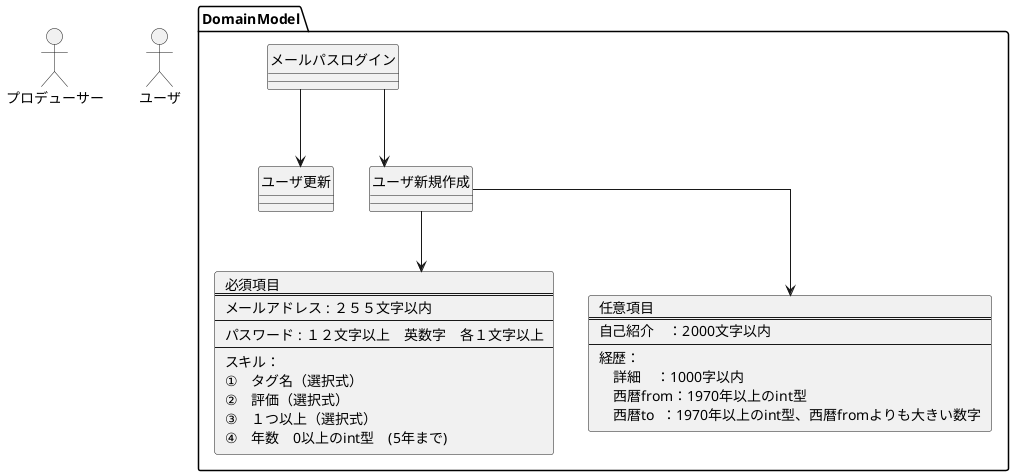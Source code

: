 @startuml curriculum
allowmixing
hide circle
skinparam linetype ortho

mix_actor プロデューサー
mix_actor ユーザ

package DomainModel {

card 必須項目[
    必須項目
    ==
    メールアドレス : ２５５文字以内
    --
    パスワード : １２文字以上　英数字　各１文字以上
    --
    スキル：
    ①　タグ名（選択式）
    ②　評価（選択式）
    ③　１つ以上（選択式）
    ④　年数　0以上のint型　(5年まで)
]
card 任意項目[
    任意項目
    ==
    自己紹介　：2000文字以内
    --
    経歴：
        詳細    ：1000字以内
        西暦from：1970年以上のint型
        西暦to  ：1970年以上のint型、西暦fromよりも大きい数字
]



    class メールパスログイン
    class ユーザ更新
    class ユーザ新規作成


    メールパスログイン --> ユーザ更新
    メールパスログイン --> ユーザ新規作成
    ユーザ新規作成 --> 必須項目
    ユーザ新規作成 --> 任意項目
   
}
@enduml